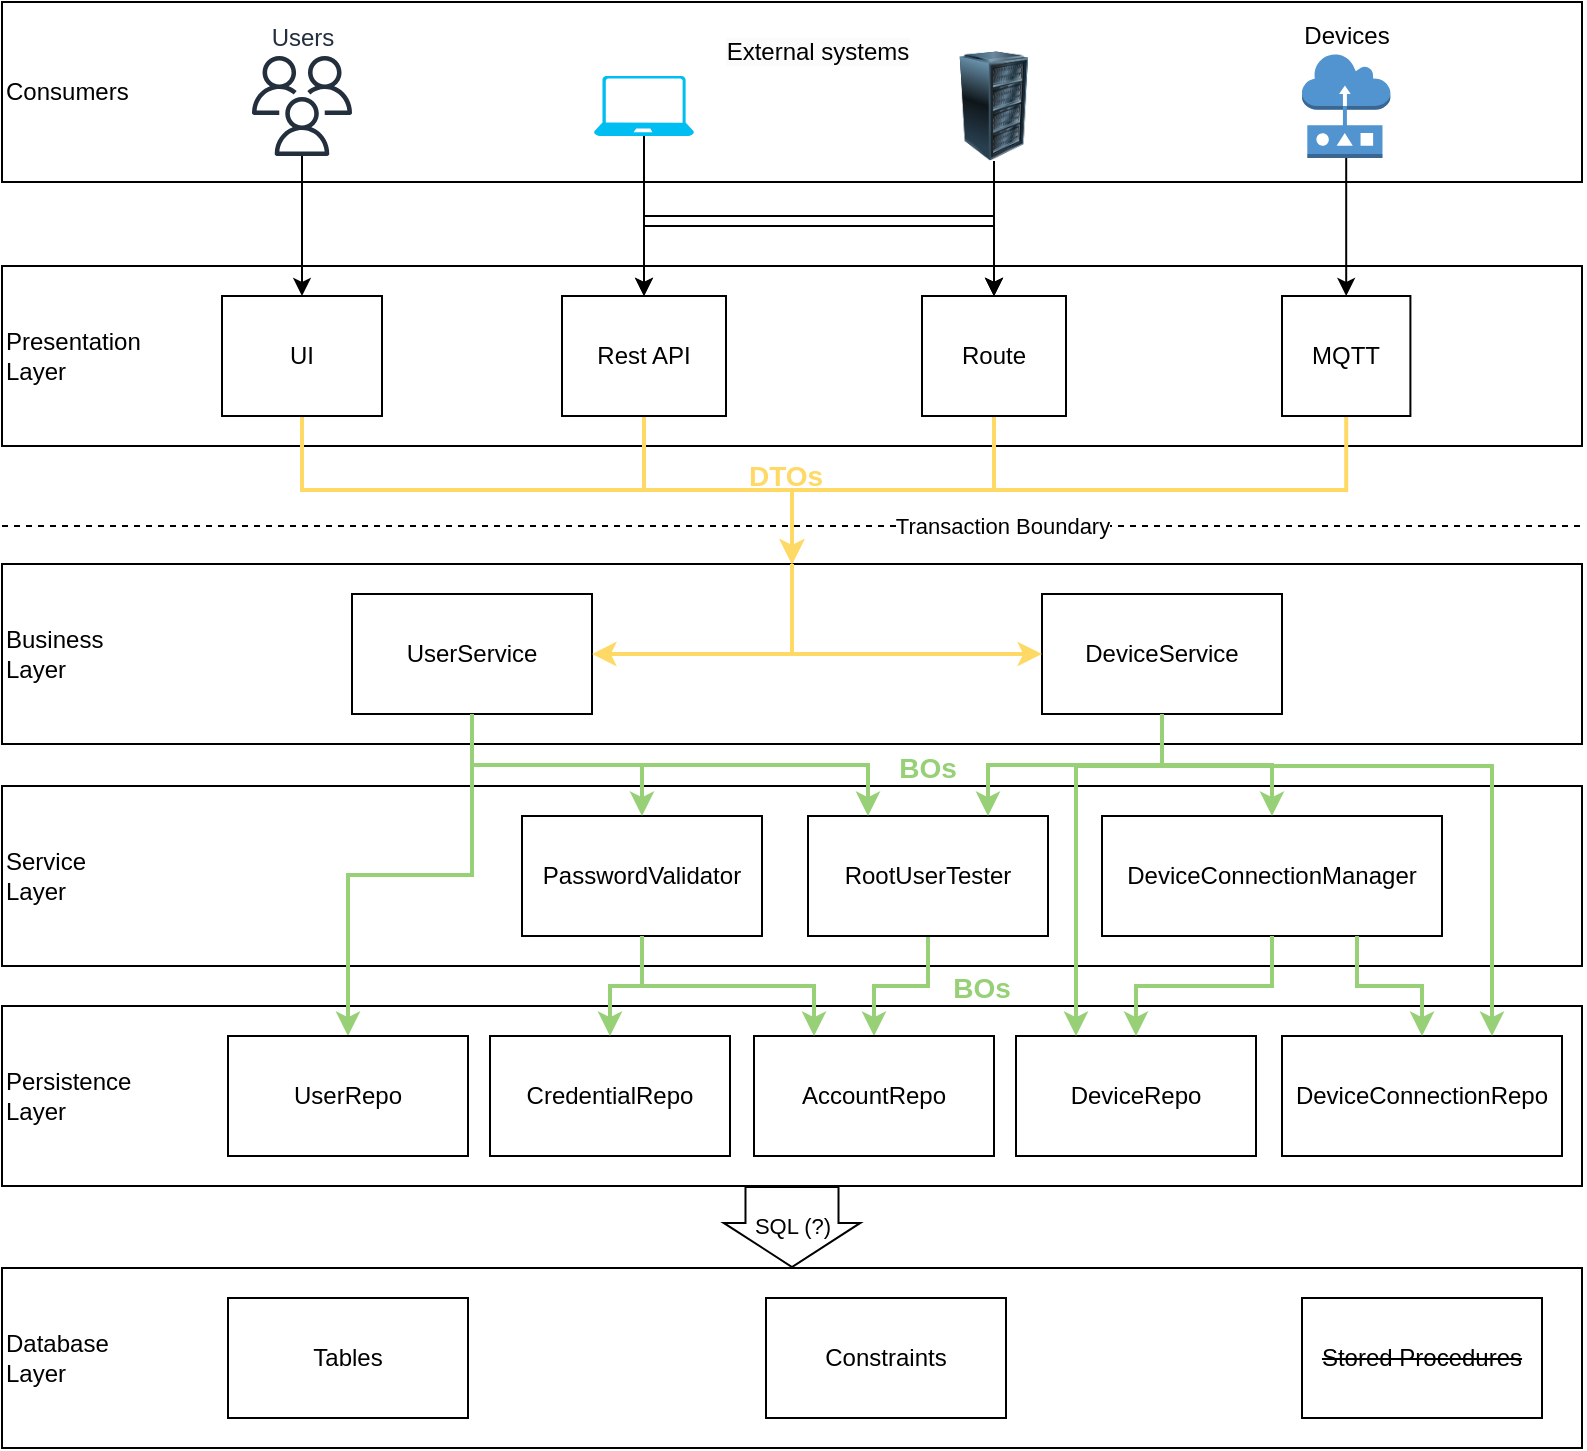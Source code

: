 <mxfile version="21.1.4" type="github">
  <diagram name="Page-1" id="aQyxzVbsQPXxTn7EvQkj">
    <mxGraphModel dx="1744" dy="1023" grid="1" gridSize="10" guides="1" tooltips="1" connect="1" arrows="1" fold="1" page="1" pageScale="1" pageWidth="827" pageHeight="1169" math="0" shadow="0">
      <root>
        <mxCell id="0" />
        <mxCell id="1" parent="0" />
        <mxCell id="j1CahgC6rs7sGtYgRK9o-32" value="Persistence &lt;br&gt;Layer" style="rounded=0;whiteSpace=wrap;html=1;align=left;" vertex="1" parent="1">
          <mxGeometry x="10" y="520" width="790" height="90" as="geometry" />
        </mxCell>
        <mxCell id="j1CahgC6rs7sGtYgRK9o-30" value="Service &lt;br&gt;Layer" style="rounded=0;whiteSpace=wrap;html=1;align=left;" vertex="1" parent="1">
          <mxGeometry x="10" y="410" width="790" height="90" as="geometry" />
        </mxCell>
        <mxCell id="j1CahgC6rs7sGtYgRK9o-23" value="Business&lt;br&gt;Layer" style="rounded=0;whiteSpace=wrap;html=1;align=left;" vertex="1" parent="1">
          <mxGeometry x="10" y="299" width="790" height="90" as="geometry" />
        </mxCell>
        <mxCell id="j1CahgC6rs7sGtYgRK9o-8" value="Presentation &lt;br&gt;Layer" style="rounded=0;whiteSpace=wrap;html=1;align=left;" vertex="1" parent="1">
          <mxGeometry x="10" y="150" width="790" height="90" as="geometry" />
        </mxCell>
        <mxCell id="j1CahgC6rs7sGtYgRK9o-1" value="Consumers" style="rounded=0;whiteSpace=wrap;html=1;align=left;" vertex="1" parent="1">
          <mxGeometry x="10" y="18" width="790" height="90" as="geometry" />
        </mxCell>
        <mxCell id="j1CahgC6rs7sGtYgRK9o-13" value="" style="edgeStyle=orthogonalEdgeStyle;rounded=0;orthogonalLoop=1;jettySize=auto;html=1;" edge="1" parent="1" source="j1CahgC6rs7sGtYgRK9o-2" target="j1CahgC6rs7sGtYgRK9o-9">
          <mxGeometry relative="1" as="geometry" />
        </mxCell>
        <mxCell id="j1CahgC6rs7sGtYgRK9o-2" value="Users" style="sketch=0;outlineConnect=0;fontColor=#232F3E;gradientColor=none;fillColor=#232F3D;strokeColor=none;dashed=0;verticalLabelPosition=top;verticalAlign=bottom;align=center;html=1;fontSize=12;fontStyle=0;aspect=fixed;pointerEvents=1;shape=mxgraph.aws4.users;labelPosition=center;" vertex="1" parent="1">
          <mxGeometry x="135" y="45" width="50" height="50" as="geometry" />
        </mxCell>
        <mxCell id="j1CahgC6rs7sGtYgRK9o-14" value="" style="edgeStyle=orthogonalEdgeStyle;rounded=0;orthogonalLoop=1;jettySize=auto;html=1;" edge="1" parent="1" source="j1CahgC6rs7sGtYgRK9o-3" target="j1CahgC6rs7sGtYgRK9o-10">
          <mxGeometry relative="1" as="geometry" />
        </mxCell>
        <mxCell id="j1CahgC6rs7sGtYgRK9o-3" value="" style="verticalLabelPosition=bottom;html=1;verticalAlign=top;align=center;strokeColor=none;fillColor=#00BEF2;shape=mxgraph.azure.laptop;pointerEvents=1;movable=1;resizable=1;rotatable=1;deletable=1;editable=1;locked=0;connectable=1;" vertex="1" parent="1">
          <mxGeometry x="306" y="55" width="50" height="30" as="geometry" />
        </mxCell>
        <mxCell id="j1CahgC6rs7sGtYgRK9o-15" value="" style="edgeStyle=orthogonalEdgeStyle;rounded=0;orthogonalLoop=1;jettySize=auto;html=1;entryX=0.5;entryY=0;entryDx=0;entryDy=0;" edge="1" parent="1" source="j1CahgC6rs7sGtYgRK9o-4" target="j1CahgC6rs7sGtYgRK9o-11">
          <mxGeometry relative="1" as="geometry">
            <Array as="points">
              <mxPoint x="506" y="150" />
              <mxPoint x="506" y="150" />
            </Array>
          </mxGeometry>
        </mxCell>
        <mxCell id="j1CahgC6rs7sGtYgRK9o-18" value="" style="edgeStyle=orthogonalEdgeStyle;rounded=0;orthogonalLoop=1;jettySize=auto;html=1;" edge="1" parent="1" source="j1CahgC6rs7sGtYgRK9o-4" target="j1CahgC6rs7sGtYgRK9o-11">
          <mxGeometry relative="1" as="geometry" />
        </mxCell>
        <mxCell id="j1CahgC6rs7sGtYgRK9o-4" value="" style="image;html=1;image=img/lib/clip_art/computers/Server_Rack_128x128.png" vertex="1" parent="1">
          <mxGeometry x="478" y="42.5" width="56" height="55" as="geometry" />
        </mxCell>
        <mxCell id="j1CahgC6rs7sGtYgRK9o-5" value="Devices" style="outlineConnect=0;dashed=0;verticalLabelPosition=top;verticalAlign=bottom;align=center;html=1;shape=mxgraph.aws3.sensor;fillColor=#5294CF;gradientColor=none;labelPosition=center;" vertex="1" parent="1">
          <mxGeometry x="660" y="44" width="44.2" height="52" as="geometry" />
        </mxCell>
        <mxCell id="j1CahgC6rs7sGtYgRK9o-7" value="&lt;meta charset=&quot;utf-8&quot;&gt;&lt;span style=&quot;color: rgb(0, 0, 0); font-family: Helvetica; font-size: 12px; font-style: normal; font-variant-ligatures: normal; font-variant-caps: normal; font-weight: 400; letter-spacing: normal; orphans: 2; text-align: center; text-indent: 0px; text-transform: none; widows: 2; word-spacing: 0px; -webkit-text-stroke-width: 0px; background-color: rgb(251, 251, 251); text-decoration-thickness: initial; text-decoration-style: initial; text-decoration-color: initial; float: none; display: inline !important;&quot;&gt;External systems&lt;/span&gt;" style="text;html=1;strokeColor=none;fillColor=none;align=center;verticalAlign=middle;whiteSpace=wrap;rounded=0;" vertex="1" parent="1">
          <mxGeometry x="358" y="28" width="120" height="30" as="geometry" />
        </mxCell>
        <mxCell id="j1CahgC6rs7sGtYgRK9o-25" value="" style="edgeStyle=orthogonalEdgeStyle;rounded=0;orthogonalLoop=1;jettySize=auto;html=1;strokeColor=#FFD966;strokeWidth=2;" edge="1" parent="1" source="j1CahgC6rs7sGtYgRK9o-9" target="j1CahgC6rs7sGtYgRK9o-23">
          <mxGeometry relative="1" as="geometry" />
        </mxCell>
        <mxCell id="j1CahgC6rs7sGtYgRK9o-9" value="UI" style="rounded=0;whiteSpace=wrap;html=1;" vertex="1" parent="1">
          <mxGeometry x="120" y="165" width="80" height="60" as="geometry" />
        </mxCell>
        <mxCell id="j1CahgC6rs7sGtYgRK9o-26" value="" style="edgeStyle=orthogonalEdgeStyle;rounded=0;orthogonalLoop=1;jettySize=auto;html=1;entryX=0.5;entryY=0;entryDx=0;entryDy=0;strokeColor=#FFD966;strokeWidth=2;" edge="1" parent="1" source="j1CahgC6rs7sGtYgRK9o-10" target="j1CahgC6rs7sGtYgRK9o-23">
          <mxGeometry relative="1" as="geometry" />
        </mxCell>
        <mxCell id="j1CahgC6rs7sGtYgRK9o-10" value="Rest API" style="rounded=0;whiteSpace=wrap;html=1;" vertex="1" parent="1">
          <mxGeometry x="290" y="165" width="82" height="60" as="geometry" />
        </mxCell>
        <mxCell id="j1CahgC6rs7sGtYgRK9o-27" value="" style="edgeStyle=orthogonalEdgeStyle;rounded=0;orthogonalLoop=1;jettySize=auto;html=1;entryX=0.5;entryY=0;entryDx=0;entryDy=0;strokeColor=#FFD966;strokeWidth=2;" edge="1" parent="1" source="j1CahgC6rs7sGtYgRK9o-11" target="j1CahgC6rs7sGtYgRK9o-23">
          <mxGeometry relative="1" as="geometry" />
        </mxCell>
        <mxCell id="j1CahgC6rs7sGtYgRK9o-11" value="Route" style="rounded=0;whiteSpace=wrap;html=1;" vertex="1" parent="1">
          <mxGeometry x="470" y="165" width="72" height="60" as="geometry" />
        </mxCell>
        <mxCell id="j1CahgC6rs7sGtYgRK9o-28" value="" style="edgeStyle=orthogonalEdgeStyle;rounded=0;orthogonalLoop=1;jettySize=auto;html=1;strokeColor=#FFD966;strokeWidth=2;" edge="1" parent="1" source="j1CahgC6rs7sGtYgRK9o-12" target="j1CahgC6rs7sGtYgRK9o-23">
          <mxGeometry relative="1" as="geometry" />
        </mxCell>
        <mxCell id="j1CahgC6rs7sGtYgRK9o-12" value="MQTT" style="rounded=0;whiteSpace=wrap;html=1;" vertex="1" parent="1">
          <mxGeometry x="650" y="165" width="64.2" height="60" as="geometry" />
        </mxCell>
        <mxCell id="j1CahgC6rs7sGtYgRK9o-17" value="" style="edgeStyle=orthogonalEdgeStyle;rounded=0;orthogonalLoop=1;jettySize=auto;html=1;entryX=0.5;entryY=0;entryDx=0;entryDy=0;exitX=0.5;exitY=1;exitDx=0;exitDy=0;" edge="1" parent="1" source="j1CahgC6rs7sGtYgRK9o-4" target="j1CahgC6rs7sGtYgRK9o-10">
          <mxGeometry relative="1" as="geometry">
            <mxPoint x="516" y="95" as="sourcePoint" />
            <mxPoint x="500" y="175" as="targetPoint" />
            <Array as="points">
              <mxPoint x="506" y="130" />
              <mxPoint x="331" y="130" />
            </Array>
          </mxGeometry>
        </mxCell>
        <mxCell id="j1CahgC6rs7sGtYgRK9o-19" value="" style="edgeStyle=orthogonalEdgeStyle;rounded=0;orthogonalLoop=1;jettySize=auto;html=1;exitX=0.5;exitY=1;exitDx=0;exitDy=0;exitPerimeter=0;entryX=0.5;entryY=0;entryDx=0;entryDy=0;" edge="1" parent="1" source="j1CahgC6rs7sGtYgRK9o-3" target="j1CahgC6rs7sGtYgRK9o-11">
          <mxGeometry relative="1" as="geometry">
            <mxPoint x="341" y="82" as="sourcePoint" />
            <mxPoint x="341" y="175" as="targetPoint" />
          </mxGeometry>
        </mxCell>
        <mxCell id="j1CahgC6rs7sGtYgRK9o-20" value="" style="edgeStyle=orthogonalEdgeStyle;rounded=0;orthogonalLoop=1;jettySize=auto;html=1;exitX=0.5;exitY=1;exitDx=0;exitDy=0;exitPerimeter=0;entryX=0.5;entryY=0;entryDx=0;entryDy=0;" edge="1" parent="1" source="j1CahgC6rs7sGtYgRK9o-5" target="j1CahgC6rs7sGtYgRK9o-12">
          <mxGeometry relative="1" as="geometry">
            <mxPoint x="341" y="82" as="sourcePoint" />
            <mxPoint x="516" y="175" as="targetPoint" />
          </mxGeometry>
        </mxCell>
        <mxCell id="j1CahgC6rs7sGtYgRK9o-21" value="Transaction Boundary" style="endArrow=none;dashed=1;html=1;rounded=0;" edge="1" parent="1">
          <mxGeometry x="0.266" width="50" height="50" relative="1" as="geometry">
            <mxPoint x="10" y="280" as="sourcePoint" />
            <mxPoint x="800" y="280" as="targetPoint" />
            <mxPoint as="offset" />
          </mxGeometry>
        </mxCell>
        <mxCell id="j1CahgC6rs7sGtYgRK9o-41" value="" style="edgeStyle=orthogonalEdgeStyle;rounded=0;orthogonalLoop=1;jettySize=auto;html=1;entryX=0.5;entryY=0;entryDx=0;entryDy=0;strokeColor=#97D077;strokeWidth=2;" edge="1" parent="1" source="j1CahgC6rs7sGtYgRK9o-24" target="j1CahgC6rs7sGtYgRK9o-38">
          <mxGeometry relative="1" as="geometry" />
        </mxCell>
        <mxCell id="j1CahgC6rs7sGtYgRK9o-24" value="UserService" style="rounded=0;whiteSpace=wrap;html=1;" vertex="1" parent="1">
          <mxGeometry x="185" y="314" width="120" height="60" as="geometry" />
        </mxCell>
        <mxCell id="j1CahgC6rs7sGtYgRK9o-31" value="PasswordValidator" style="rounded=0;whiteSpace=wrap;html=1;" vertex="1" parent="1">
          <mxGeometry x="270" y="425" width="120" height="60" as="geometry" />
        </mxCell>
        <mxCell id="j1CahgC6rs7sGtYgRK9o-33" value="CredentialRepo" style="rounded=0;whiteSpace=wrap;html=1;" vertex="1" parent="1">
          <mxGeometry x="254" y="535" width="120" height="60" as="geometry" />
        </mxCell>
        <mxCell id="j1CahgC6rs7sGtYgRK9o-34" value="DeviceService" style="rounded=0;whiteSpace=wrap;html=1;" vertex="1" parent="1">
          <mxGeometry x="530" y="314" width="120" height="60" as="geometry" />
        </mxCell>
        <mxCell id="j1CahgC6rs7sGtYgRK9o-48" value="" style="edgeStyle=orthogonalEdgeStyle;rounded=0;orthogonalLoop=1;jettySize=auto;html=1;strokeColor=#97D077;strokeWidth=2;" edge="1" parent="1" source="j1CahgC6rs7sGtYgRK9o-35" target="j1CahgC6rs7sGtYgRK9o-37">
          <mxGeometry relative="1" as="geometry" />
        </mxCell>
        <mxCell id="j1CahgC6rs7sGtYgRK9o-35" value="RootUserTester" style="rounded=0;whiteSpace=wrap;html=1;" vertex="1" parent="1">
          <mxGeometry x="413" y="425" width="120" height="60" as="geometry" />
        </mxCell>
        <mxCell id="j1CahgC6rs7sGtYgRK9o-36" value="DeviceConnectionManager" style="rounded=0;whiteSpace=wrap;html=1;" vertex="1" parent="1">
          <mxGeometry x="560" y="425" width="170" height="60" as="geometry" />
        </mxCell>
        <mxCell id="j1CahgC6rs7sGtYgRK9o-37" value="AccountRepo" style="rounded=0;whiteSpace=wrap;html=1;" vertex="1" parent="1">
          <mxGeometry x="386" y="535" width="120" height="60" as="geometry" />
        </mxCell>
        <mxCell id="j1CahgC6rs7sGtYgRK9o-38" value="UserRepo" style="rounded=0;whiteSpace=wrap;html=1;" vertex="1" parent="1">
          <mxGeometry x="123" y="535" width="120" height="60" as="geometry" />
        </mxCell>
        <mxCell id="j1CahgC6rs7sGtYgRK9o-39" value="DeviceRepo" style="rounded=0;whiteSpace=wrap;html=1;" vertex="1" parent="1">
          <mxGeometry x="517" y="535" width="120" height="60" as="geometry" />
        </mxCell>
        <mxCell id="j1CahgC6rs7sGtYgRK9o-40" value="DeviceConnectionRepo" style="rounded=0;whiteSpace=wrap;html=1;" vertex="1" parent="1">
          <mxGeometry x="650" y="535" width="140" height="60" as="geometry" />
        </mxCell>
        <mxCell id="j1CahgC6rs7sGtYgRK9o-42" value="" style="edgeStyle=orthogonalEdgeStyle;rounded=0;orthogonalLoop=1;jettySize=auto;html=1;entryX=0.5;entryY=0;entryDx=0;entryDy=0;exitX=0.5;exitY=1;exitDx=0;exitDy=0;strokeColor=#97D077;strokeWidth=2;" edge="1" parent="1" source="j1CahgC6rs7sGtYgRK9o-24" target="j1CahgC6rs7sGtYgRK9o-31">
          <mxGeometry relative="1" as="geometry">
            <mxPoint x="255" y="384" as="sourcePoint" />
            <mxPoint x="193" y="545" as="targetPoint" />
          </mxGeometry>
        </mxCell>
        <mxCell id="j1CahgC6rs7sGtYgRK9o-43" value="" style="edgeStyle=orthogonalEdgeStyle;rounded=0;orthogonalLoop=1;jettySize=auto;html=1;entryX=0.25;entryY=0;entryDx=0;entryDy=0;exitX=0.5;exitY=1;exitDx=0;exitDy=0;strokeColor=#97D077;strokeWidth=2;" edge="1" parent="1" source="j1CahgC6rs7sGtYgRK9o-31" target="j1CahgC6rs7sGtYgRK9o-37">
          <mxGeometry relative="1" as="geometry">
            <mxPoint x="255" y="384" as="sourcePoint" />
            <mxPoint x="340" y="435" as="targetPoint" />
          </mxGeometry>
        </mxCell>
        <mxCell id="j1CahgC6rs7sGtYgRK9o-44" value="" style="edgeStyle=orthogonalEdgeStyle;rounded=0;orthogonalLoop=1;jettySize=auto;html=1;entryX=0.25;entryY=0;entryDx=0;entryDy=0;exitX=0.5;exitY=1;exitDx=0;exitDy=0;strokeColor=#97D077;strokeWidth=2;" edge="1" parent="1" source="j1CahgC6rs7sGtYgRK9o-24" target="j1CahgC6rs7sGtYgRK9o-35">
          <mxGeometry relative="1" as="geometry">
            <mxPoint x="340" y="495" as="sourcePoint" />
            <mxPoint x="324" y="545" as="targetPoint" />
          </mxGeometry>
        </mxCell>
        <mxCell id="j1CahgC6rs7sGtYgRK9o-45" value="" style="edgeStyle=orthogonalEdgeStyle;rounded=0;orthogonalLoop=1;jettySize=auto;html=1;entryX=0.75;entryY=0;entryDx=0;entryDy=0;exitX=0.5;exitY=1;exitDx=0;exitDy=0;strokeColor=#97D077;strokeWidth=2;" edge="1" parent="1" source="j1CahgC6rs7sGtYgRK9o-34" target="j1CahgC6rs7sGtYgRK9o-35">
          <mxGeometry relative="1" as="geometry">
            <mxPoint x="255" y="384" as="sourcePoint" />
            <mxPoint x="483" y="435" as="targetPoint" />
          </mxGeometry>
        </mxCell>
        <mxCell id="j1CahgC6rs7sGtYgRK9o-46" value="" style="edgeStyle=orthogonalEdgeStyle;rounded=0;orthogonalLoop=1;jettySize=auto;html=1;entryX=0.5;entryY=0;entryDx=0;entryDy=0;exitX=0.5;exitY=1;exitDx=0;exitDy=0;strokeColor=#97D077;strokeWidth=2;" edge="1" parent="1" source="j1CahgC6rs7sGtYgRK9o-34" target="j1CahgC6rs7sGtYgRK9o-36">
          <mxGeometry relative="1" as="geometry">
            <mxPoint x="600" y="384" as="sourcePoint" />
            <mxPoint x="483" y="435" as="targetPoint" />
          </mxGeometry>
        </mxCell>
        <mxCell id="j1CahgC6rs7sGtYgRK9o-47" value="" style="edgeStyle=orthogonalEdgeStyle;rounded=0;orthogonalLoop=1;jettySize=auto;html=1;entryX=0.25;entryY=0;entryDx=0;entryDy=0;exitX=0.5;exitY=1;exitDx=0;exitDy=0;strokeColor=#97D077;strokeWidth=2;" edge="1" parent="1" source="j1CahgC6rs7sGtYgRK9o-34" target="j1CahgC6rs7sGtYgRK9o-39">
          <mxGeometry relative="1" as="geometry">
            <mxPoint x="600" y="384" as="sourcePoint" />
            <mxPoint x="655" y="435" as="targetPoint" />
            <Array as="points">
              <mxPoint x="590" y="400" />
              <mxPoint x="547" y="400" />
            </Array>
          </mxGeometry>
        </mxCell>
        <mxCell id="j1CahgC6rs7sGtYgRK9o-49" value="" style="edgeStyle=orthogonalEdgeStyle;rounded=0;orthogonalLoop=1;jettySize=auto;html=1;entryX=0.5;entryY=0;entryDx=0;entryDy=0;exitX=0.5;exitY=1;exitDx=0;exitDy=0;strokeColor=#97D077;strokeWidth=2;" edge="1" parent="1" source="j1CahgC6rs7sGtYgRK9o-31" target="j1CahgC6rs7sGtYgRK9o-33">
          <mxGeometry relative="1" as="geometry">
            <mxPoint x="340" y="495" as="sourcePoint" />
            <mxPoint x="426" y="545" as="targetPoint" />
          </mxGeometry>
        </mxCell>
        <mxCell id="j1CahgC6rs7sGtYgRK9o-50" value="" style="edgeStyle=orthogonalEdgeStyle;rounded=0;orthogonalLoop=1;jettySize=auto;html=1;entryX=0.5;entryY=0;entryDx=0;entryDy=0;exitX=0.5;exitY=1;exitDx=0;exitDy=0;fontStyle=1;strokeColor=#97D077;strokeWidth=2;" edge="1" parent="1" source="j1CahgC6rs7sGtYgRK9o-36" target="j1CahgC6rs7sGtYgRK9o-39">
          <mxGeometry relative="1" as="geometry">
            <mxPoint x="350" y="505" as="sourcePoint" />
            <mxPoint x="436" y="555" as="targetPoint" />
          </mxGeometry>
        </mxCell>
        <mxCell id="j1CahgC6rs7sGtYgRK9o-51" value="" style="edgeStyle=orthogonalEdgeStyle;rounded=0;orthogonalLoop=1;jettySize=auto;html=1;entryX=0.5;entryY=0;entryDx=0;entryDy=0;exitX=0.75;exitY=1;exitDx=0;exitDy=0;fontStyle=1;strokeColor=#97D077;strokeWidth=2;" edge="1" parent="1" source="j1CahgC6rs7sGtYgRK9o-36" target="j1CahgC6rs7sGtYgRK9o-40">
          <mxGeometry relative="1" as="geometry">
            <mxPoint x="655" y="495" as="sourcePoint" />
            <mxPoint x="587" y="545" as="targetPoint" />
          </mxGeometry>
        </mxCell>
        <mxCell id="j1CahgC6rs7sGtYgRK9o-52" value="" style="edgeStyle=orthogonalEdgeStyle;rounded=0;orthogonalLoop=1;jettySize=auto;html=1;entryX=0.75;entryY=0;entryDx=0;entryDy=0;exitX=0.5;exitY=1;exitDx=0;exitDy=0;fontStyle=1;strokeColor=#97D077;strokeWidth=2;" edge="1" parent="1" source="j1CahgC6rs7sGtYgRK9o-34" target="j1CahgC6rs7sGtYgRK9o-40">
          <mxGeometry relative="1" as="geometry">
            <mxPoint x="698" y="495" as="sourcePoint" />
            <mxPoint x="730" y="545" as="targetPoint" />
            <Array as="points">
              <mxPoint x="590" y="400" />
              <mxPoint x="755" y="400" />
            </Array>
          </mxGeometry>
        </mxCell>
        <mxCell id="j1CahgC6rs7sGtYgRK9o-56" style="edgeStyle=orthogonalEdgeStyle;rounded=0;orthogonalLoop=1;jettySize=auto;html=1;exitX=0.5;exitY=0;exitDx=0;exitDy=0;entryX=1;entryY=0.5;entryDx=0;entryDy=0;strokeColor=#FFD966;strokeWidth=2;" edge="1" parent="1" source="j1CahgC6rs7sGtYgRK9o-23" target="j1CahgC6rs7sGtYgRK9o-24">
          <mxGeometry relative="1" as="geometry">
            <Array as="points">
              <mxPoint x="405" y="344" />
            </Array>
          </mxGeometry>
        </mxCell>
        <mxCell id="j1CahgC6rs7sGtYgRK9o-57" style="edgeStyle=orthogonalEdgeStyle;rounded=0;orthogonalLoop=1;jettySize=auto;html=1;exitX=0.5;exitY=0;exitDx=0;exitDy=0;entryX=0;entryY=0.5;entryDx=0;entryDy=0;strokeColor=#FFD966;strokeWidth=2;" edge="1" parent="1" source="j1CahgC6rs7sGtYgRK9o-23" target="j1CahgC6rs7sGtYgRK9o-34">
          <mxGeometry relative="1" as="geometry">
            <mxPoint x="415" y="309" as="sourcePoint" />
            <mxPoint x="315" y="354" as="targetPoint" />
            <Array as="points">
              <mxPoint x="405" y="344" />
            </Array>
          </mxGeometry>
        </mxCell>
        <mxCell id="j1CahgC6rs7sGtYgRK9o-58" value="Database&lt;br&gt;Layer" style="rounded=0;whiteSpace=wrap;html=1;align=left;" vertex="1" parent="1">
          <mxGeometry x="10" y="651" width="790" height="90" as="geometry" />
        </mxCell>
        <mxCell id="j1CahgC6rs7sGtYgRK9o-59" value="Constraints" style="rounded=0;whiteSpace=wrap;html=1;" vertex="1" parent="1">
          <mxGeometry x="392" y="666" width="120" height="60" as="geometry" />
        </mxCell>
        <mxCell id="j1CahgC6rs7sGtYgRK9o-60" value="&lt;strike&gt;Stored Procedures&lt;/strike&gt;" style="rounded=0;whiteSpace=wrap;html=1;" vertex="1" parent="1">
          <mxGeometry x="660" y="666" width="120" height="60" as="geometry" />
        </mxCell>
        <mxCell id="j1CahgC6rs7sGtYgRK9o-61" value="Tables" style="rounded=0;whiteSpace=wrap;html=1;" vertex="1" parent="1">
          <mxGeometry x="123" y="666" width="120" height="60" as="geometry" />
        </mxCell>
        <mxCell id="j1CahgC6rs7sGtYgRK9o-64" value="SQL (?)" style="shape=flexArrow;endArrow=classic;html=1;rounded=0;exitX=0.5;exitY=1;exitDx=0;exitDy=0;entryX=0.5;entryY=0;entryDx=0;entryDy=0;width=46.512;endSize=7.016;endWidth=20.811;" edge="1" parent="1" source="j1CahgC6rs7sGtYgRK9o-32" target="j1CahgC6rs7sGtYgRK9o-58">
          <mxGeometry x="-0.024" width="50" height="50" relative="1" as="geometry">
            <mxPoint x="340" y="770" as="sourcePoint" />
            <mxPoint x="390" y="720" as="targetPoint" />
            <mxPoint as="offset" />
          </mxGeometry>
        </mxCell>
        <mxCell id="j1CahgC6rs7sGtYgRK9o-66" value="&lt;font color=&quot;#ffd966&quot; style=&quot;font-size: 14px;&quot;&gt;DTOs&lt;/font&gt;" style="text;html=1;strokeColor=none;fillColor=none;align=center;verticalAlign=middle;whiteSpace=wrap;rounded=0;fontStyle=1;fontSize=14;" vertex="1" parent="1">
          <mxGeometry x="372" y="240" width="60" height="30" as="geometry" />
        </mxCell>
        <mxCell id="j1CahgC6rs7sGtYgRK9o-67" value="&lt;font color=&quot;#97d077&quot; style=&quot;font-size: 14px;&quot;&gt;BOs&lt;/font&gt;" style="text;html=1;strokeColor=none;fillColor=none;align=center;verticalAlign=middle;whiteSpace=wrap;rounded=0;fontStyle=1;fontSize=14;" vertex="1" parent="1">
          <mxGeometry x="443" y="386" width="60" height="30" as="geometry" />
        </mxCell>
        <mxCell id="j1CahgC6rs7sGtYgRK9o-68" value="&lt;font color=&quot;#97d077&quot; style=&quot;font-size: 14px;&quot;&gt;BOs&lt;/font&gt;" style="text;html=1;strokeColor=none;fillColor=none;align=center;verticalAlign=middle;whiteSpace=wrap;rounded=0;fontStyle=1;fontSize=14;" vertex="1" parent="1">
          <mxGeometry x="470" y="496" width="60" height="30" as="geometry" />
        </mxCell>
      </root>
    </mxGraphModel>
  </diagram>
</mxfile>
